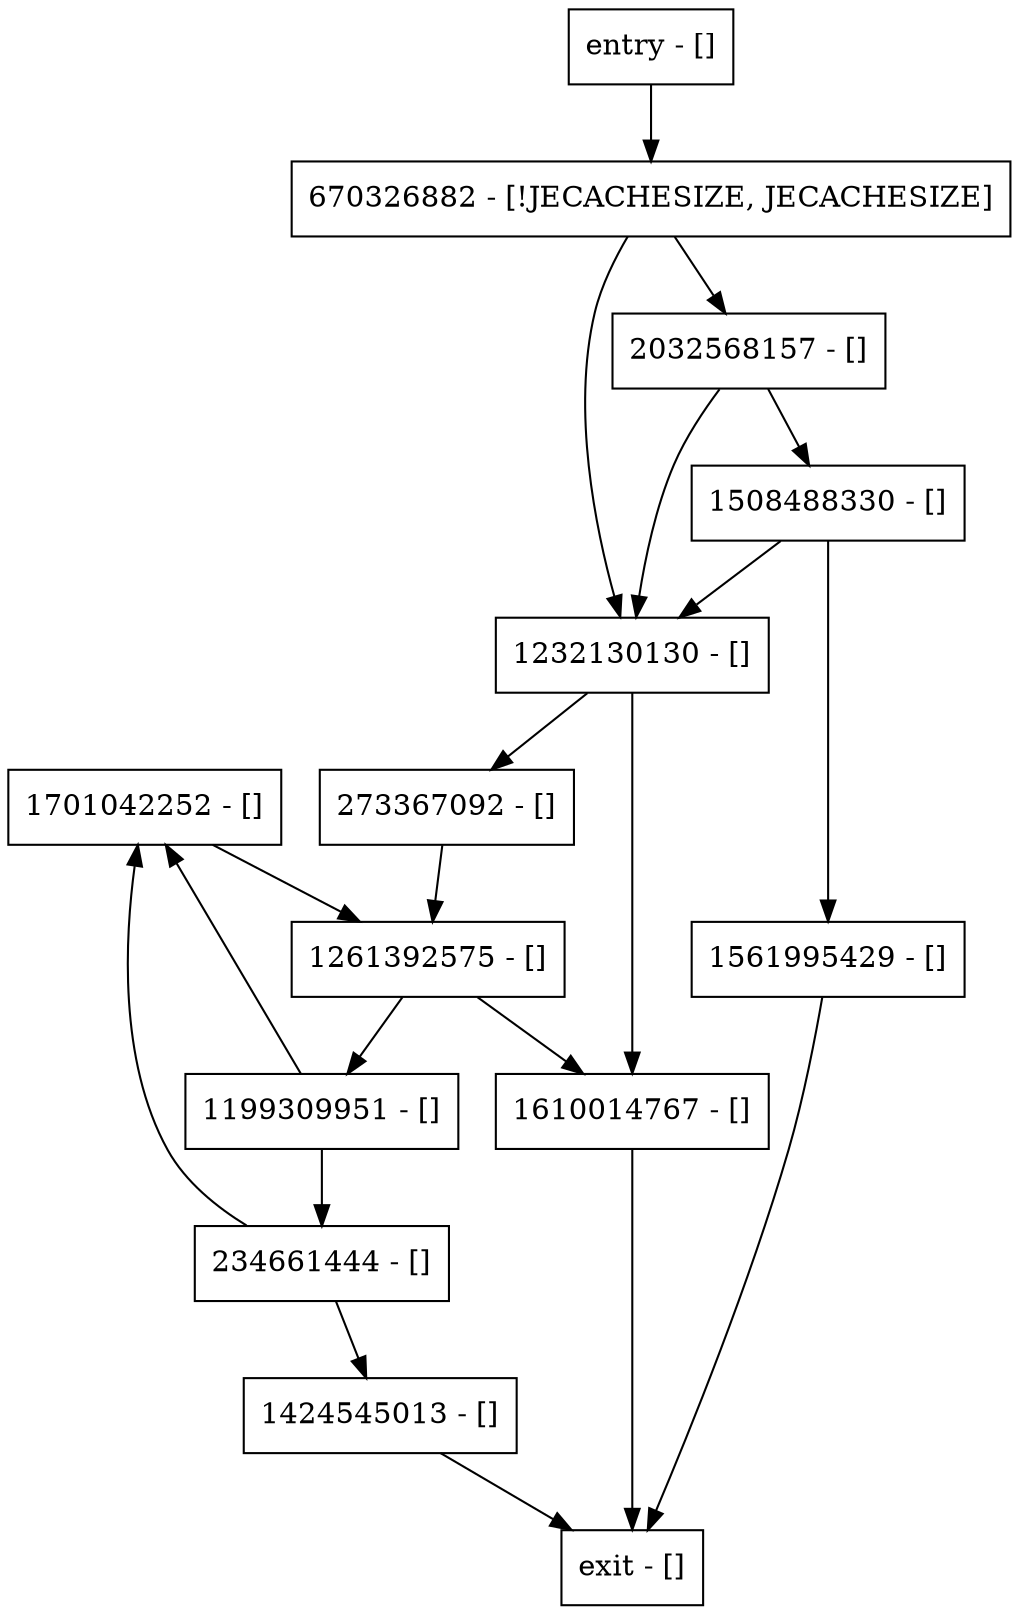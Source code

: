 digraph validateRequest {
node [shape=record];
1701042252 [label="1701042252 - []"];
1232130130 [label="1232130130 - []"];
234661444 [label="234661444 - []"];
1199309951 [label="1199309951 - []"];
1561995429 [label="1561995429 - []"];
entry [label="entry - []"];
exit [label="exit - []"];
1508488330 [label="1508488330 - []"];
670326882 [label="670326882 - [!JECACHESIZE, JECACHESIZE]"];
273367092 [label="273367092 - []"];
1424545013 [label="1424545013 - []"];
1261392575 [label="1261392575 - []"];
2032568157 [label="2032568157 - []"];
1610014767 [label="1610014767 - []"];
entry;
exit;
1701042252 -> 1261392575;
1232130130 -> 273367092;
1232130130 -> 1610014767;
234661444 -> 1701042252;
234661444 -> 1424545013;
1199309951 -> 1701042252;
1199309951 -> 234661444;
1561995429 -> exit;
entry -> 670326882;
1508488330 -> 1232130130;
1508488330 -> 1561995429;
670326882 -> 1232130130;
670326882 -> 2032568157;
273367092 -> 1261392575;
1424545013 -> exit;
1261392575 -> 1199309951;
1261392575 -> 1610014767;
2032568157 -> 1508488330;
2032568157 -> 1232130130;
1610014767 -> exit;
}
